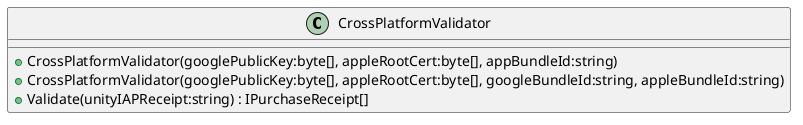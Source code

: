 @startuml
class CrossPlatformValidator {
    + CrossPlatformValidator(googlePublicKey:byte[], appleRootCert:byte[], appBundleId:string)
    + CrossPlatformValidator(googlePublicKey:byte[], appleRootCert:byte[], googleBundleId:string, appleBundleId:string)
    + Validate(unityIAPReceipt:string) : IPurchaseReceipt[]
}
@enduml
